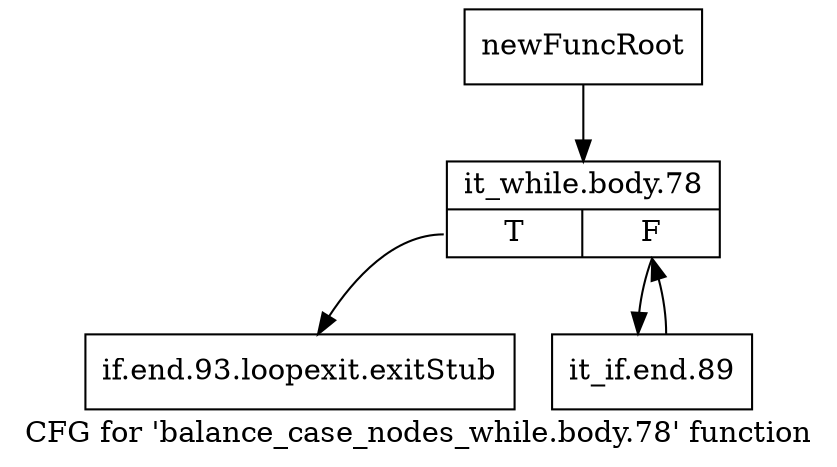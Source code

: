digraph "CFG for 'balance_case_nodes_while.body.78' function" {
	label="CFG for 'balance_case_nodes_while.body.78' function";

	Node0xc445c10 [shape=record,label="{newFuncRoot}"];
	Node0xc445c10 -> Node0xc445cb0;
	Node0xc445c60 [shape=record,label="{if.end.93.loopexit.exitStub}"];
	Node0xc445cb0 [shape=record,label="{it_while.body.78|{<s0>T|<s1>F}}"];
	Node0xc445cb0:s0 -> Node0xc445c60;
	Node0xc445cb0:s1 -> Node0xc445d00;
	Node0xc445d00 [shape=record,label="{it_if.end.89}"];
	Node0xc445d00 -> Node0xc445cb0;
}
